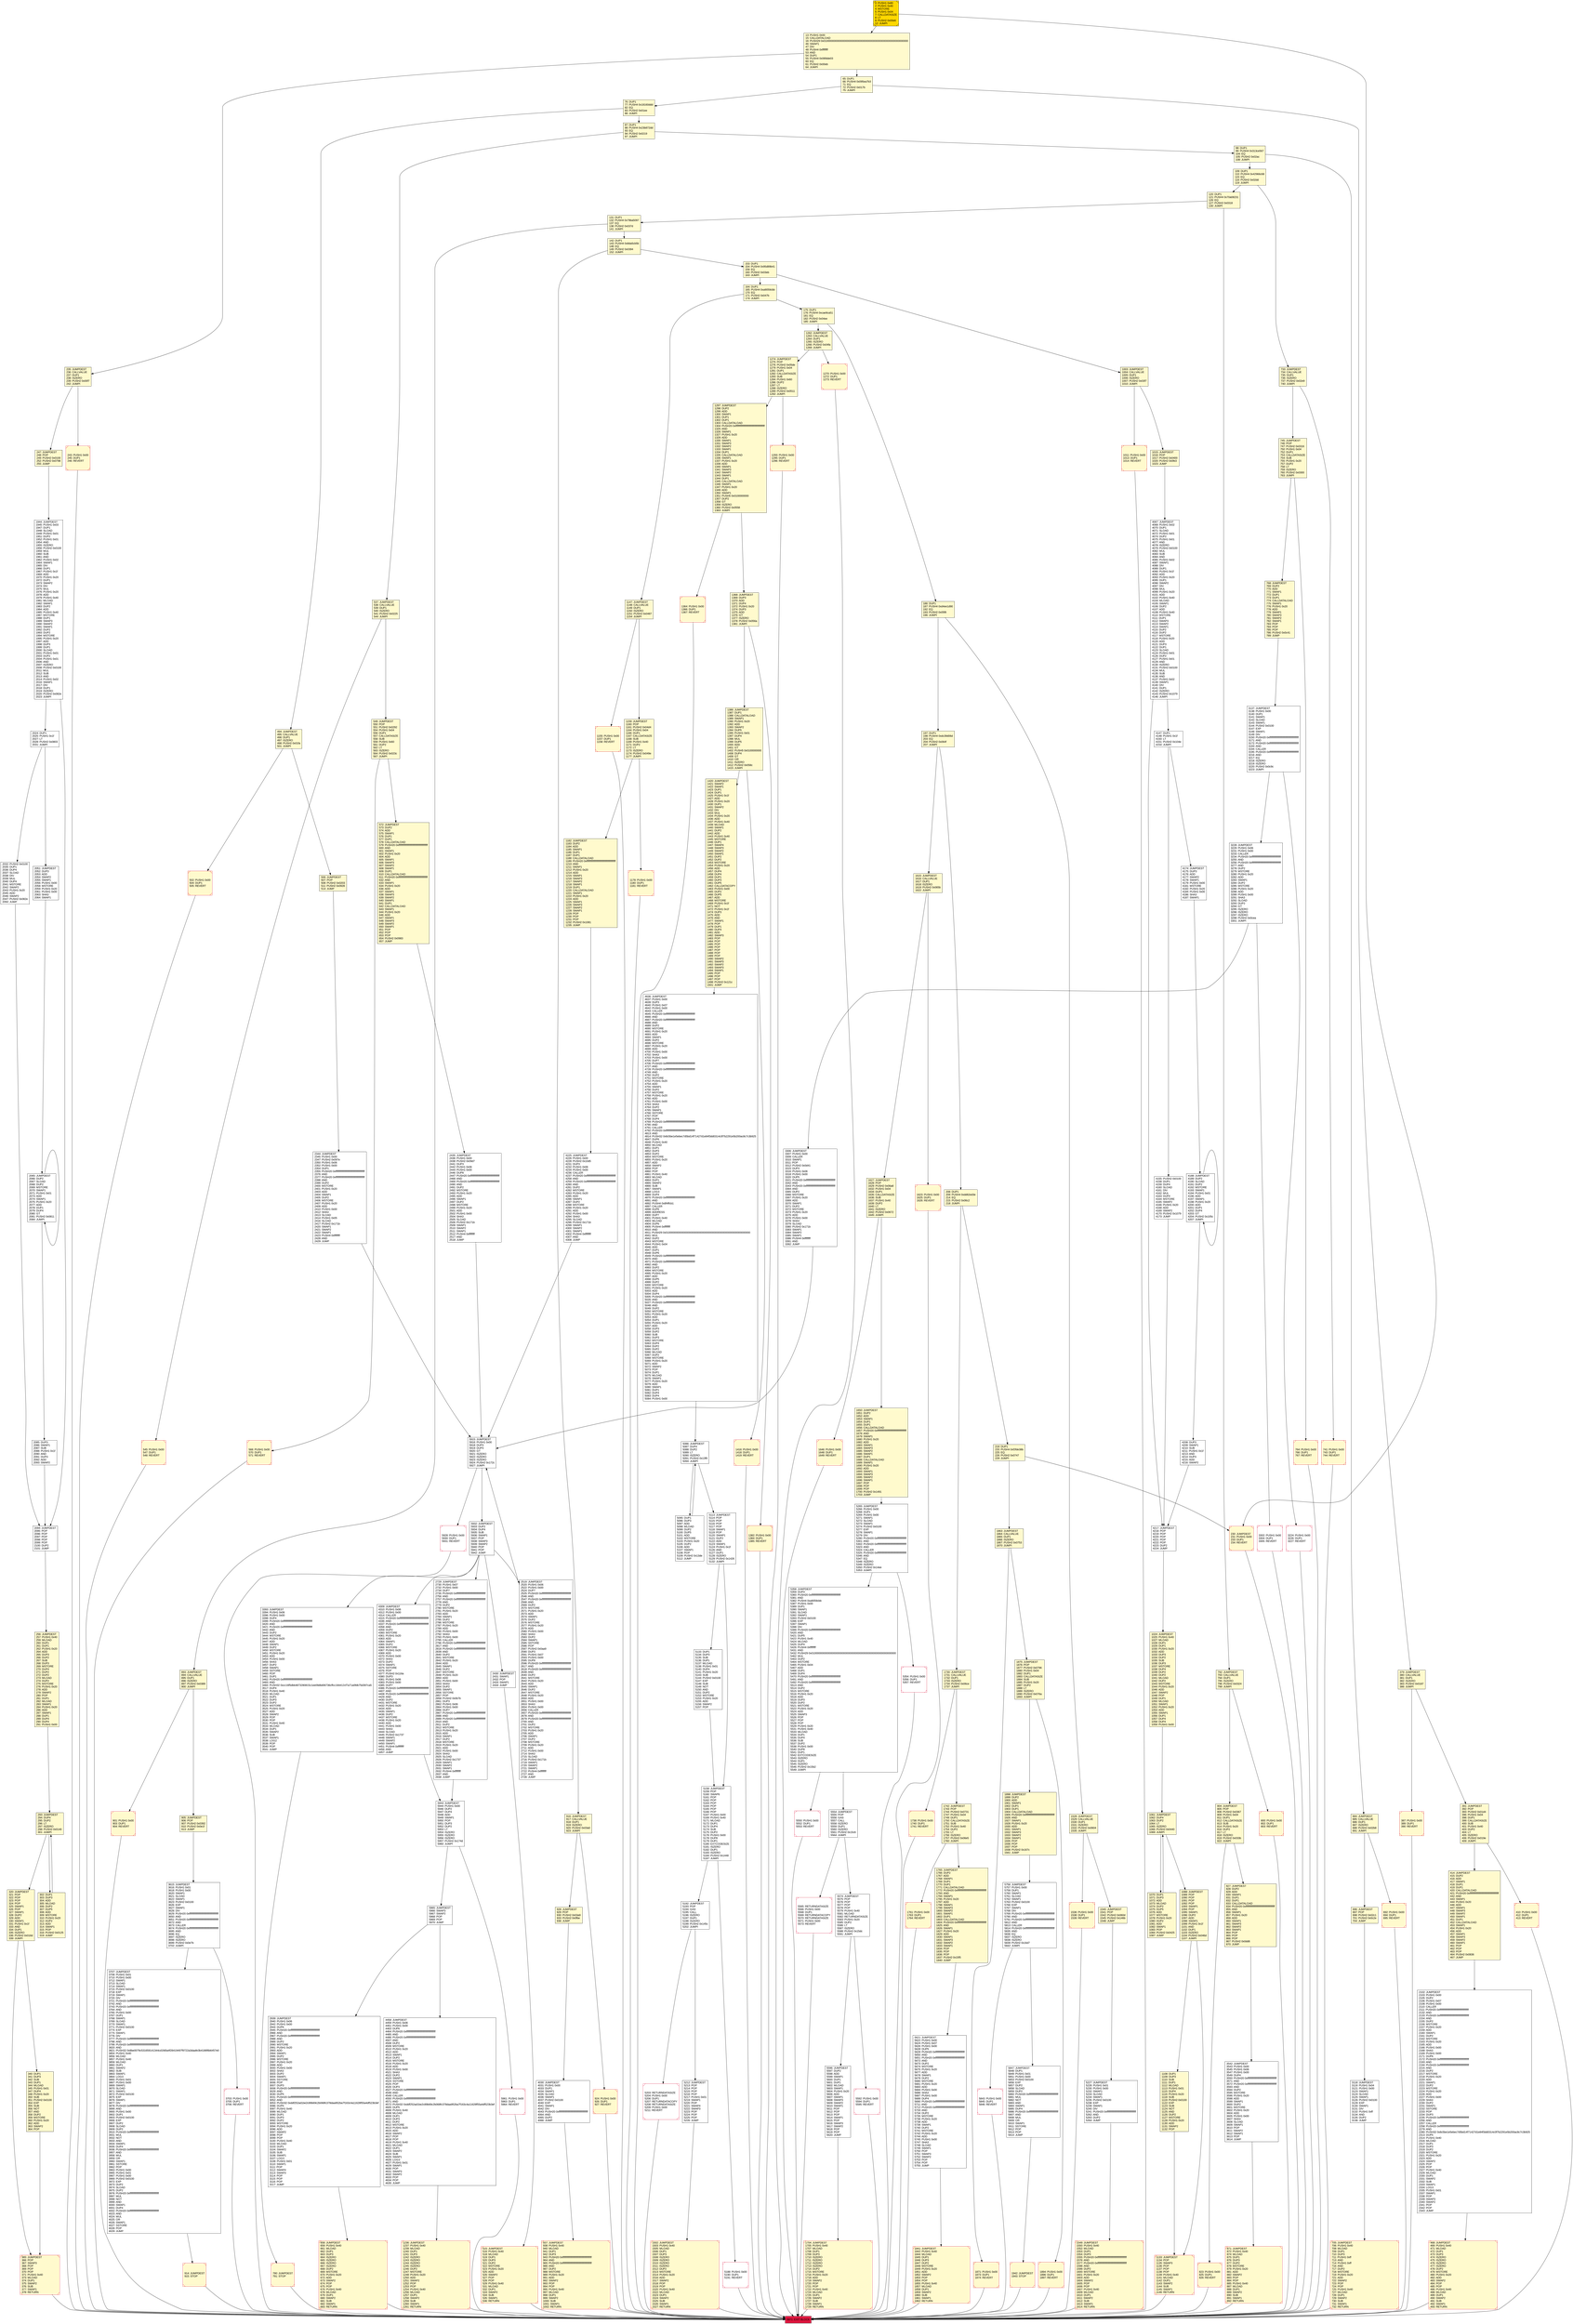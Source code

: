 digraph G {
bgcolor=transparent rankdir=UD;
node [shape=box style=filled color=black fillcolor=white fontname=arial fontcolor=black];
391 [label="391: JUMPDEST\l392: POP\l393: PUSH2 0x01d4\l396: PUSH1 0x04\l398: DUP1\l399: CALLDATASIZE\l400: SUB\l401: PUSH1 0x40\l403: DUP2\l404: LT\l405: ISZERO\l406: PUSH2 0x019e\l409: JUMPI\l" fillcolor=lemonchiffon ];
1942 [label="1942: JUMPDEST\l1943: STOP\l" fillcolor=lemonchiffon shape=Msquare color=crimson ];
142 [label="142: DUP1\l143: PUSH4 0x8da5cb5b\l148: EQ\l149: PUSH2 0x0394\l152: JUMPI\l" fillcolor=lemonchiffon ];
827 [label="827: JUMPDEST\l828: DUP2\l829: ADD\l830: SWAP1\l831: DUP1\l832: DUP1\l833: CALLDATALOAD\l834: PUSH20 0xffffffffffffffffffffffffffffffffffffffff\l855: AND\l856: SWAP1\l857: PUSH1 0x20\l859: ADD\l860: SWAP1\l861: SWAP3\l862: SWAP2\l863: SWAP1\l864: POP\l865: POP\l866: POP\l867: PUSH2 0x0dd6\l870: JUMP\l" fillcolor=lemonchiffon ];
1863 [label="1863: JUMPDEST\l1864: CALLVALUE\l1865: DUP1\l1866: ISZERO\l1867: PUSH2 0x0753\l1870: JUMPI\l" fillcolor=lemonchiffon ];
914 [label="914: JUMPDEST\l915: STOP\l" fillcolor=lemonchiffon shape=Msquare color=crimson ];
5133 [label="5133: DUP1\l5134: DUP3\l5135: SUB\l5136: DUP1\l5137: MLOAD\l5138: PUSH1 0x01\l5140: DUP4\l5141: PUSH1 0x20\l5143: SUB\l5144: PUSH2 0x0100\l5147: EXP\l5148: SUB\l5149: NOT\l5150: AND\l5151: DUP2\l5152: MSTORE\l5153: PUSH1 0x20\l5155: ADD\l5156: SWAP2\l5157: POP\l" ];
2435 [label="2435: JUMPDEST\l2436: PUSH1 0x00\l2438: PUSH2 0x09d7\l2441: DUP3\l2442: PUSH1 0x06\l2444: PUSH1 0x00\l2446: DUP8\l2447: PUSH20 0xffffffffffffffffffffffffffffffffffffffff\l2468: AND\l2469: PUSH20 0xffffffffffffffffffffffffffffffffffffffff\l2490: AND\l2491: DUP2\l2492: MSTORE\l2493: PUSH1 0x20\l2495: ADD\l2496: SWAP1\l2497: DUP2\l2498: MSTORE\l2499: PUSH1 0x20\l2501: ADD\l2502: PUSH1 0x00\l2504: SHA3\l2505: SLOAD\l2506: PUSH2 0x171b\l2509: SWAP1\l2510: SWAP2\l2511: SWAP1\l2512: PUSH4 0xffffffff\l2517: AND\l2518: JUMP\l" ];
905 [label="905: JUMPDEST\l906: POP\l907: PUSH2 0x0392\l910: PUSH2 0x0e1f\l913: JUMP\l" fillcolor=lemonchiffon ];
414 [label="414: JUMPDEST\l415: DUP2\l416: ADD\l417: SWAP1\l418: DUP1\l419: DUP1\l420: CALLDATALOAD\l421: PUSH20 0xffffffffffffffffffffffffffffffffffffffff\l442: AND\l443: SWAP1\l444: PUSH1 0x20\l446: ADD\l447: SWAP1\l448: SWAP3\l449: SWAP2\l450: SWAP1\l451: DUP1\l452: CALLDATALOAD\l453: SWAP1\l454: PUSH1 0x20\l456: ADD\l457: SWAP1\l458: SWAP3\l459: SWAP2\l460: SWAP1\l461: POP\l462: POP\l463: POP\l464: PUSH2 0x0836\l467: JUMP\l" fillcolor=lemonchiffon ];
5550 [label="5550: PUSH1 0x00\l5552: DUP1\l5553: REVERT\l" shape=Msquare color=crimson ];
1898 [label="1898: JUMPDEST\l1899: DUP2\l1900: ADD\l1901: SWAP1\l1902: DUP1\l1903: DUP1\l1904: CALLDATALOAD\l1905: PUSH20 0xffffffffffffffffffffffffffffffffffffffff\l1926: AND\l1927: SWAP1\l1928: PUSH1 0x20\l1930: ADD\l1931: SWAP1\l1932: SWAP3\l1933: SWAP2\l1934: SWAP1\l1935: POP\l1936: POP\l1937: POP\l1938: PUSH2 0x167c\l1941: JUMP\l" fillcolor=lemonchiffon ];
4225 [label="4225: JUMPDEST\l4226: PUSH1 0x00\l4228: PUSH2 0x10d5\l4231: DUP3\l4232: PUSH1 0x06\l4234: PUSH1 0x00\l4236: CALLER\l4237: PUSH20 0xffffffffffffffffffffffffffffffffffffffff\l4258: AND\l4259: PUSH20 0xffffffffffffffffffffffffffffffffffffffff\l4280: AND\l4281: DUP2\l4282: MSTORE\l4283: PUSH1 0x20\l4285: ADD\l4286: SWAP1\l4287: DUP2\l4288: MSTORE\l4289: PUSH1 0x20\l4291: ADD\l4292: PUSH1 0x00\l4294: SHA3\l4295: SLOAD\l4296: PUSH2 0x171b\l4299: SWAP1\l4300: SWAP2\l4301: SWAP1\l4302: PUSH4 0xffffffff\l4307: AND\l4308: JUMP\l" ];
5621 [label="5621: JUMPDEST\l5622: PUSH1 0x00\l5624: PUSH1 0x07\l5626: PUSH1 0x00\l5628: DUP5\l5629: PUSH20 0xffffffffffffffffffffffffffffffffffffffff\l5650: AND\l5651: PUSH20 0xffffffffffffffffffffffffffffffffffffffff\l5672: AND\l5673: DUP2\l5674: MSTORE\l5675: PUSH1 0x20\l5677: ADD\l5678: SWAP1\l5679: DUP2\l5680: MSTORE\l5681: PUSH1 0x20\l5683: ADD\l5684: PUSH1 0x00\l5686: SHA3\l5687: PUSH1 0x00\l5689: DUP4\l5690: PUSH20 0xffffffffffffffffffffffffffffffffffffffff\l5711: AND\l5712: PUSH20 0xffffffffffffffffffffffffffffffffffffffff\l5733: AND\l5734: DUP2\l5735: MSTORE\l5736: PUSH1 0x20\l5738: ADD\l5739: SWAP1\l5740: DUP2\l5741: MSTORE\l5742: PUSH1 0x20\l5744: ADD\l5745: PUSH1 0x00\l5747: SHA3\l5748: SLOAD\l5749: SWAP1\l5750: POP\l5751: SWAP3\l5752: SWAP2\l5753: POP\l5754: POP\l5755: JUMP\l" ];
692 [label="692: PUSH1 0x00\l694: DUP1\l695: REVERT\l" fillcolor=lemonchiffon shape=Msquare color=crimson ];
5932 [label="5932: JUMPDEST\l5933: DUP2\l5934: DUP4\l5935: SUB\l5936: SWAP1\l5937: POP\l5938: SWAP3\l5939: SWAP2\l5940: POP\l5941: POP\l5942: JUMP\l" ];
4067 [label="4067: JUMPDEST\l4068: PUSH1 0x02\l4070: DUP1\l4071: SLOAD\l4072: PUSH1 0x01\l4074: DUP2\l4075: PUSH1 0x01\l4077: AND\l4078: ISZERO\l4079: PUSH2 0x0100\l4082: MUL\l4083: SUB\l4084: AND\l4085: PUSH1 0x02\l4087: SWAP1\l4088: DIV\l4089: DUP1\l4090: PUSH1 0x1f\l4092: ADD\l4093: PUSH1 0x20\l4095: DUP1\l4096: SWAP2\l4097: DIV\l4098: MUL\l4099: PUSH1 0x20\l4101: ADD\l4102: PUSH1 0x40\l4104: MLOAD\l4105: SWAP1\l4106: DUP2\l4107: ADD\l4108: PUSH1 0x40\l4110: MSTORE\l4111: DUP1\l4112: SWAP3\l4113: SWAP2\l4114: SWAP1\l4115: DUP2\l4116: DUP2\l4117: MSTORE\l4118: PUSH1 0x20\l4120: ADD\l4121: DUP3\l4122: DUP1\l4123: SLOAD\l4124: PUSH1 0x01\l4126: DUP2\l4127: PUSH1 0x01\l4129: AND\l4130: ISZERO\l4131: PUSH2 0x0100\l4134: MUL\l4135: SUB\l4136: AND\l4137: PUSH1 0x02\l4139: SWAP1\l4140: DIV\l4141: DUP1\l4142: ISZERO\l4143: PUSH2 0x1079\l4146: JUMPI\l" ];
2094 [label="2094: JUMPDEST\l2095: POP\l2096: POP\l2097: POP\l2098: POP\l2099: POP\l2100: DUP2\l2101: JUMP\l" ];
1875 [label="1875: JUMPDEST\l1876: POP\l1877: PUSH2 0x0796\l1880: PUSH1 0x04\l1882: DUP1\l1883: CALLDATASIZE\l1884: SUB\l1885: PUSH1 0x20\l1887: DUP2\l1888: LT\l1889: ISZERO\l1890: PUSH2 0x076a\l1893: JUMPI\l" fillcolor=lemonchiffon ];
2051 [label="2051: JUMPDEST\l2052: DUP3\l2053: ADD\l2054: SWAP2\l2055: SWAP1\l2056: PUSH1 0x00\l2058: MSTORE\l2059: PUSH1 0x20\l2061: PUSH1 0x00\l2063: SHA3\l2064: SWAP1\l" ];
3393 [label="3393: JUMPDEST\l3394: PUSH1 0x06\l3396: PUSH1 0x00\l3398: DUP4\l3399: PUSH20 0xffffffffffffffffffffffffffffffffffffffff\l3420: AND\l3421: PUSH20 0xffffffffffffffffffffffffffffffffffffffff\l3442: AND\l3443: DUP2\l3444: MSTORE\l3445: PUSH1 0x20\l3447: ADD\l3448: SWAP1\l3449: DUP2\l3450: MSTORE\l3451: PUSH1 0x20\l3453: ADD\l3454: PUSH1 0x00\l3456: SHA3\l3457: DUP2\l3458: SWAP1\l3459: SSTORE\l3460: POP\l3461: DUP1\l3462: PUSH20 0xffffffffffffffffffffffffffffffffffffffff\l3483: AND\l3484: PUSH32 0xcc16f5dbb4873280815c1ee09dbd06736cffcc184412cf7a71a0fdb75d397ca5\l3517: DUP4\l3518: PUSH1 0x40\l3520: MLOAD\l3521: DUP1\l3522: DUP3\l3523: DUP2\l3524: MSTORE\l3525: PUSH1 0x20\l3527: ADD\l3528: SWAP2\l3529: POP\l3530: POP\l3531: PUSH1 0x40\l3533: MLOAD\l3534: DUP1\l3535: SWAP2\l3536: SUB\l3537: SWAP1\l3538: LOG2\l3539: POP\l3540: POP\l3541: JUMP\l" ];
804 [label="804: JUMPDEST\l805: POP\l806: PUSH2 0x0367\l809: PUSH1 0x04\l811: DUP1\l812: CALLDATASIZE\l813: SUB\l814: PUSH1 0x20\l816: DUP2\l817: LT\l818: ISZERO\l819: PUSH2 0x033b\l822: JUMPI\l" fillcolor=lemonchiffon ];
494 [label="494: JUMPDEST\l495: CALLVALUE\l496: DUP1\l497: ISZERO\l498: PUSH2 0x01fa\l501: JUMPI\l" fillcolor=lemonchiffon ];
2085 [label="2085: DUP3\l2086: SWAP1\l2087: SUB\l2088: PUSH1 0x1f\l2090: AND\l2091: DUP3\l2092: ADD\l2093: SWAP2\l" ];
4309 [label="4309: JUMPDEST\l4310: PUSH1 0x06\l4312: PUSH1 0x00\l4314: CALLER\l4315: PUSH20 0xffffffffffffffffffffffffffffffffffffffff\l4336: AND\l4337: PUSH20 0xffffffffffffffffffffffffffffffffffffffff\l4358: AND\l4359: DUP2\l4360: MSTORE\l4361: PUSH1 0x20\l4363: ADD\l4364: SWAP1\l4365: DUP2\l4366: MSTORE\l4367: PUSH1 0x20\l4369: ADD\l4370: PUSH1 0x00\l4372: SHA3\l4373: DUP2\l4374: SWAP1\l4375: SSTORE\l4376: POP\l4377: PUSH2 0x116a\l4380: DUP3\l4381: PUSH1 0x06\l4383: PUSH1 0x00\l4385: DUP7\l4386: PUSH20 0xffffffffffffffffffffffffffffffffffffffff\l4407: AND\l4408: PUSH20 0xffffffffffffffffffffffffffffffffffffffff\l4429: AND\l4430: DUP2\l4431: MSTORE\l4432: PUSH1 0x20\l4434: ADD\l4435: SWAP1\l4436: DUP2\l4437: MSTORE\l4438: PUSH1 0x20\l4440: ADD\l4441: PUSH1 0x00\l4443: SHA3\l4444: SLOAD\l4445: PUSH2 0x1737\l4448: SWAP1\l4449: SWAP2\l4450: SWAP1\l4451: PUSH4 0xffffffff\l4456: AND\l4457: JUMP\l" ];
733 [label="733: JUMPDEST\l734: CALLVALUE\l735: DUP1\l736: ISZERO\l737: PUSH2 0x02e9\l740: JUMPI\l" fillcolor=lemonchiffon ];
5158 [label="5158: JUMPDEST\l5159: POP\l5160: SWAP6\l5161: POP\l5162: POP\l5163: POP\l5164: POP\l5165: POP\l5166: POP\l5167: PUSH1 0x00\l5169: PUSH1 0x40\l5171: MLOAD\l5172: DUP1\l5173: DUP4\l5174: SUB\l5175: DUP2\l5176: PUSH1 0x00\l5178: DUP8\l5179: DUP1\l5180: EXTCODESIZE\l5181: ISZERO\l5182: DUP1\l5183: ISZERO\l5184: PUSH2 0x1448\l5187: JUMPI\l" ];
792 [label="792: JUMPDEST\l793: CALLVALUE\l794: DUP1\l795: ISZERO\l796: PUSH2 0x0324\l799: JUMPI\l" fillcolor=lemonchiffon ];
387 [label="387: PUSH1 0x00\l389: DUP1\l390: REVERT\l" fillcolor=lemonchiffon shape=Msquare color=crimson ];
1155 [label="1155: PUSH1 0x00\l1157: DUP1\l1158: REVERT\l" fillcolor=lemonchiffon shape=Msquare color=crimson ];
901 [label="901: PUSH1 0x00\l903: DUP1\l904: REVERT\l" fillcolor=lemonchiffon shape=Msquare color=crimson ];
916 [label="916: JUMPDEST\l917: CALLVALUE\l918: DUP1\l919: ISZERO\l920: PUSH2 0x03a0\l923: JUMPI\l" fillcolor=lemonchiffon ];
1416 [label="1416: PUSH1 0x00\l1418: DUP1\l1419: REVERT\l" fillcolor=lemonchiffon shape=Msquare color=crimson ];
506 [label="506: JUMPDEST\l507: POP\l508: PUSH2 0x0203\l511: PUSH2 0x0928\l514: JUMP\l" fillcolor=lemonchiffon ];
2430 [label="2430: JUMPDEST\l2431: SWAP1\l2432: POP\l2433: SWAP1\l2434: JUMP\l" ];
175 [label="175: DUP1\l176: PUSH4 0xcae9ca51\l181: EQ\l182: PUSH2 0x04ee\l185: JUMPI\l" fillcolor=lemonchiffon ];
4155 [label="4155: PUSH2 0x0100\l4158: DUP1\l4159: DUP4\l4160: SLOAD\l4161: DIV\l4162: MUL\l4163: DUP4\l4164: MSTORE\l4165: SWAP2\l4166: PUSH1 0x20\l4168: ADD\l4169: SWAP2\l4170: PUSH2 0x1079\l4173: JUMP\l" ];
1765 [label="1765: JUMPDEST\l1766: DUP2\l1767: ADD\l1768: SWAP1\l1769: DUP1\l1770: DUP1\l1771: CALLDATALOAD\l1772: PUSH20 0xffffffffffffffffffffffffffffffffffffffff\l1793: AND\l1794: SWAP1\l1795: PUSH1 0x20\l1797: ADD\l1798: SWAP1\l1799: SWAP3\l1800: SWAP2\l1801: SWAP1\l1802: DUP1\l1803: CALLDATALOAD\l1804: PUSH20 0xffffffffffffffffffffffffffffffffffffffff\l1825: AND\l1826: SWAP1\l1827: PUSH1 0x20\l1829: ADD\l1830: SWAP1\l1831: SWAP3\l1832: SWAP2\l1833: SWAP1\l1834: POP\l1835: POP\l1836: POP\l1837: PUSH2 0x15f5\l1840: JUMP\l" fillcolor=lemonchiffon ];
3224 [label="3224: PUSH1 0x00\l3226: DUP1\l3227: REVERT\l" shape=Msquare color=crimson ];
745 [label="745: JUMPDEST\l746: POP\l747: PUSH2 0x0316\l750: PUSH1 0x04\l752: DUP1\l753: CALLDATASIZE\l754: SUB\l755: PUSH1 0x20\l757: DUP2\l758: LT\l759: ISZERO\l760: PUSH2 0x0300\l763: JUMPI\l" fillcolor=lemonchiffon ];
410 [label="410: PUSH1 0x00\l412: DUP1\l413: REVERT\l" fillcolor=lemonchiffon shape=Msquare color=crimson ];
1178 [label="1178: PUSH1 0x00\l1180: DUP1\l1181: REVERT\l" fillcolor=lemonchiffon shape=Msquare color=crimson ];
549 [label="549: JUMPDEST\l550: POP\l551: PUSH2 0x0292\l554: PUSH1 0x04\l556: DUP1\l557: CALLDATASIZE\l558: SUB\l559: PUSH1 0x60\l561: DUP2\l562: LT\l563: ISZERO\l564: PUSH2 0x023c\l567: JUMPI\l" fillcolor=lemonchiffon ];
2729 [label="2729: JUMPDEST\l2730: PUSH1 0x07\l2732: PUSH1 0x00\l2734: DUP7\l2735: PUSH20 0xffffffffffffffffffffffffffffffffffffffff\l2756: AND\l2757: PUSH20 0xffffffffffffffffffffffffffffffffffffffff\l2778: AND\l2779: DUP2\l2780: MSTORE\l2781: PUSH1 0x20\l2783: ADD\l2784: SWAP1\l2785: DUP2\l2786: MSTORE\l2787: PUSH1 0x20\l2789: ADD\l2790: PUSH1 0x00\l2792: SHA3\l2793: PUSH1 0x00\l2795: CALLER\l2796: PUSH20 0xffffffffffffffffffffffffffffffffffffffff\l2817: AND\l2818: PUSH20 0xffffffffffffffffffffffffffffffffffffffff\l2839: AND\l2840: DUP2\l2841: MSTORE\l2842: PUSH1 0x20\l2844: ADD\l2845: SWAP1\l2846: DUP2\l2847: MSTORE\l2848: PUSH1 0x20\l2850: ADD\l2851: PUSH1 0x00\l2853: SHA3\l2854: DUP2\l2855: SWAP1\l2856: SSTORE\l2857: POP\l2858: PUSH2 0x0b7b\l2861: DUP3\l2862: PUSH1 0x06\l2864: PUSH1 0x00\l2866: DUP7\l2867: PUSH20 0xffffffffffffffffffffffffffffffffffffffff\l2888: AND\l2889: PUSH20 0xffffffffffffffffffffffffffffffffffffffff\l2910: AND\l2911: DUP2\l2912: MSTORE\l2913: PUSH1 0x20\l2915: ADD\l2916: SWAP1\l2917: DUP2\l2918: MSTORE\l2919: PUSH1 0x20\l2921: ADD\l2922: PUSH1 0x00\l2924: SHA3\l2925: SLOAD\l2926: PUSH2 0x1737\l2929: SWAP1\l2930: SWAP2\l2931: SWAP1\l2932: PUSH4 0xffffffff\l2937: AND\l2938: JUMP\l" ];
924 [label="924: PUSH1 0x00\l926: DUP1\l927: REVERT\l" fillcolor=lemonchiffon shape=Msquare color=crimson ];
4636 [label="4636: JUMPDEST\l4637: PUSH1 0x00\l4639: DUP3\l4640: PUSH1 0x07\l4642: PUSH1 0x00\l4644: CALLER\l4645: PUSH20 0xffffffffffffffffffffffffffffffffffffffff\l4666: AND\l4667: PUSH20 0xffffffffffffffffffffffffffffffffffffffff\l4688: AND\l4689: DUP2\l4690: MSTORE\l4691: PUSH1 0x20\l4693: ADD\l4694: SWAP1\l4695: DUP2\l4696: MSTORE\l4697: PUSH1 0x20\l4699: ADD\l4700: PUSH1 0x00\l4702: SHA3\l4703: PUSH1 0x00\l4705: DUP7\l4706: PUSH20 0xffffffffffffffffffffffffffffffffffffffff\l4727: AND\l4728: PUSH20 0xffffffffffffffffffffffffffffffffffffffff\l4749: AND\l4750: DUP2\l4751: MSTORE\l4752: PUSH1 0x20\l4754: ADD\l4755: SWAP1\l4756: DUP2\l4757: MSTORE\l4758: PUSH1 0x20\l4760: ADD\l4761: PUSH1 0x00\l4763: SHA3\l4764: DUP2\l4765: SWAP1\l4766: SSTORE\l4767: POP\l4768: DUP4\l4769: PUSH20 0xffffffffffffffffffffffffffffffffffffffff\l4790: AND\l4791: CALLER\l4792: PUSH20 0xffffffffffffffffffffffffffffffffffffffff\l4813: AND\l4814: PUSH32 0x8c5be1e5ebec7d5bd14f71427d1e84f3dd0314c0f7b2291e5b200ac8c7c3b925\l4847: DUP6\l4848: PUSH1 0x40\l4850: MLOAD\l4851: DUP1\l4852: DUP3\l4853: DUP2\l4854: MSTORE\l4855: PUSH1 0x20\l4857: ADD\l4858: SWAP2\l4859: POP\l4860: POP\l4861: PUSH1 0x40\l4863: MLOAD\l4864: DUP1\l4865: SWAP2\l4866: SUB\l4867: SWAP1\l4868: LOG3\l4869: DUP4\l4870: PUSH20 0xffffffffffffffffffffffffffffffffffffffff\l4891: AND\l4892: PUSH4 0x8f4ffcb1\l4897: CALLER\l4898: DUP6\l4899: ADDRESS\l4900: DUP7\l4901: PUSH1 0x40\l4903: MLOAD\l4904: DUP6\l4905: PUSH4 0xffffffff\l4910: AND\l4911: PUSH29 0x0100000000000000000000000000000000000000000000000000000000\l4941: MUL\l4942: DUP2\l4943: MSTORE\l4944: PUSH1 0x04\l4946: ADD\l4947: DUP1\l4948: DUP6\l4949: PUSH20 0xffffffffffffffffffffffffffffffffffffffff\l4970: AND\l4971: PUSH20 0xffffffffffffffffffffffffffffffffffffffff\l4992: AND\l4993: DUP2\l4994: MSTORE\l4995: PUSH1 0x20\l4997: ADD\l4998: DUP5\l4999: DUP2\l5000: MSTORE\l5001: PUSH1 0x20\l5003: ADD\l5004: DUP4\l5005: PUSH20 0xffffffffffffffffffffffffffffffffffffffff\l5026: AND\l5027: PUSH20 0xffffffffffffffffffffffffffffffffffffffff\l5048: AND\l5049: DUP2\l5050: MSTORE\l5051: PUSH1 0x20\l5053: ADD\l5054: DUP1\l5055: PUSH1 0x20\l5057: ADD\l5058: DUP3\l5059: DUP2\l5060: SUB\l5061: DUP3\l5062: MSTORE\l5063: DUP4\l5064: DUP2\l5065: DUP2\l5066: MLOAD\l5067: DUP2\l5068: MSTORE\l5069: PUSH1 0x20\l5071: ADD\l5072: SWAP2\l5073: POP\l5074: DUP1\l5075: MLOAD\l5076: SWAP1\l5077: PUSH1 0x20\l5079: ADD\l5080: SWAP1\l5081: DUP1\l5082: DUP4\l5083: DUP4\l5084: PUSH1 0x00\l" ];
1761 [label="1761: PUSH1 0x00\l1763: DUP1\l1764: REVERT\l" fillcolor=lemonchiffon shape=Msquare color=crimson ];
76 [label="76: DUP1\l77: PUSH4 0x18160ddd\l82: EQ\l83: PUSH2 0x01ee\l86: JUMPI\l" fillcolor=lemonchiffon ];
893 [label="893: JUMPDEST\l894: CALLVALUE\l895: DUP1\l896: ISZERO\l897: PUSH2 0x0389\l900: JUMPI\l" fillcolor=lemonchiffon ];
1015 [label="1015: JUMPDEST\l1016: POP\l1017: PUSH2 0x0400\l1020: PUSH2 0x0fe3\l1023: JUMP\l" fillcolor=lemonchiffon ];
98 [label="98: DUP1\l99: PUSH4 0x313ce567\l104: EQ\l105: PUSH2 0x02ac\l108: JUMPI\l" fillcolor=lemonchiffon ];
1420 [label="1420: JUMPDEST\l1421: SWAP2\l1422: SWAP1\l1423: DUP1\l1424: DUP1\l1425: PUSH1 0x1f\l1427: ADD\l1428: PUSH1 0x20\l1430: DUP1\l1431: SWAP2\l1432: DIV\l1433: MUL\l1434: PUSH1 0x20\l1436: ADD\l1437: PUSH1 0x40\l1439: MLOAD\l1440: SWAP1\l1441: DUP2\l1442: ADD\l1443: PUSH1 0x40\l1445: MSTORE\l1446: DUP1\l1447: SWAP4\l1448: SWAP3\l1449: SWAP2\l1450: SWAP1\l1451: DUP2\l1452: DUP2\l1453: MSTORE\l1454: PUSH1 0x20\l1456: ADD\l1457: DUP4\l1458: DUP4\l1459: DUP1\l1460: DUP3\l1461: DUP5\l1462: CALLDATACOPY\l1463: PUSH1 0x00\l1465: DUP2\l1466: DUP5\l1467: ADD\l1468: MSTORE\l1469: PUSH1 0x1f\l1471: NOT\l1472: PUSH1 0x1f\l1474: DUP3\l1475: ADD\l1476: AND\l1477: SWAP1\l1478: POP\l1479: DUP1\l1480: DUP4\l1481: ADD\l1482: SWAP3\l1483: POP\l1484: POP\l1485: POP\l1486: POP\l1487: POP\l1488: POP\l1489: POP\l1490: SWAP2\l1491: SWAP3\l1492: SWAP2\l1493: SWAP3\l1494: SWAP1\l1495: POP\l1496: POP\l1497: POP\l1498: PUSH2 0x121c\l1501: JUMP\l" fillcolor=lemonchiffon ];
741 [label="741: PUSH1 0x00\l743: DUP1\l744: REVERT\l" fillcolor=lemonchiffon shape=Msquare color=crimson ];
4188 [label="4188: JUMPDEST\l4189: DUP2\l4190: SLOAD\l4191: DUP2\l4192: MSTORE\l4193: SWAP1\l4194: PUSH1 0x01\l4196: ADD\l4197: SWAP1\l4198: PUSH1 0x20\l4200: ADD\l4201: DUP1\l4202: DUP4\l4203: GT\l4204: PUSH2 0x105c\l4207: JUMPI\l" ];
3302 [label="3302: PUSH1 0x00\l3304: DUP1\l3305: REVERT\l" shape=Msquare color=crimson ];
4208 [label="4208: DUP3\l4209: SWAP1\l4210: SUB\l4211: PUSH1 0x1f\l4213: AND\l4214: DUP3\l4215: ADD\l4216: SWAP2\l" ];
5203 [label="5203: RETURNDATASIZE\l5204: PUSH1 0x00\l5206: DUP1\l5207: RETURNDATACOPY\l5208: RETURNDATASIZE\l5209: PUSH1 0x00\l5211: REVERT\l" shape=Msquare color=crimson ];
109 [label="109: DUP1\l110: PUSH4 0x42966c68\l115: EQ\l116: PUSH2 0x02dd\l119: JUMPI\l" fillcolor=lemonchiffon ];
5354 [label="5354: PUSH1 0x00\l5356: DUP1\l5357: REVERT\l" shape=Msquare color=crimson ];
684 [label="684: JUMPDEST\l685: CALLVALUE\l686: DUP1\l687: ISZERO\l688: PUSH2 0x02b8\l691: JUMPI\l" fillcolor=lemonchiffon ];
4217 [label="4217: JUMPDEST\l4218: POP\l4219: POP\l4220: POP\l4221: POP\l4222: POP\l4223: DUP2\l4224: JUMP\l" ];
243 [label="243: PUSH1 0x00\l245: DUP1\l246: REVERT\l" fillcolor=lemonchiffon shape=Msquare color=crimson ];
572 [label="572: JUMPDEST\l573: DUP2\l574: ADD\l575: SWAP1\l576: DUP1\l577: DUP1\l578: CALLDATALOAD\l579: PUSH20 0xffffffffffffffffffffffffffffffffffffffff\l600: AND\l601: SWAP1\l602: PUSH1 0x20\l604: ADD\l605: SWAP1\l606: SWAP3\l607: SWAP2\l608: SWAP1\l609: DUP1\l610: CALLDATALOAD\l611: PUSH20 0xffffffffffffffffffffffffffffffffffffffff\l632: AND\l633: SWAP1\l634: PUSH1 0x20\l636: ADD\l637: SWAP1\l638: SWAP3\l639: SWAP2\l640: SWAP1\l641: DUP1\l642: CALLDATALOAD\l643: SWAP1\l644: PUSH1 0x20\l646: ADD\l647: SWAP1\l648: SWAP3\l649: SWAP2\l650: SWAP1\l651: POP\l652: POP\l653: POP\l654: PUSH2 0x0983\l657: JUMP\l" fillcolor=lemonchiffon ];
1011 [label="1011: PUSH1 0x00\l1013: DUP1\l1014: REVERT\l" fillcolor=lemonchiffon shape=Msquare color=crimson ];
5847 [label="5847: JUMPDEST\l5848: DUP1\l5849: PUSH1 0x01\l5851: PUSH1 0x00\l5853: PUSH2 0x0100\l5856: EXP\l5857: DUP2\l5858: SLOAD\l5859: DUP2\l5860: PUSH20 0xffffffffffffffffffffffffffffffffffffffff\l5881: MUL\l5882: NOT\l5883: AND\l5884: SWAP1\l5885: DUP4\l5886: PUSH20 0xffffffffffffffffffffffffffffffffffffffff\l5907: AND\l5908: MUL\l5909: OR\l5910: SWAP1\l5911: SSTORE\l5912: POP\l5913: POP\l5914: JUMP\l" ];
5971 [label="5971: EXIT BLOCK\l" fillcolor=crimson ];
3542 [label="3542: JUMPDEST\l3543: PUSH1 0x00\l3545: PUSH1 0x06\l3547: PUSH1 0x00\l3549: DUP4\l3550: PUSH20 0xffffffffffffffffffffffffffffffffffffffff\l3571: AND\l3572: PUSH20 0xffffffffffffffffffffffffffffffffffffffff\l3593: AND\l3594: DUP2\l3595: MSTORE\l3596: PUSH1 0x20\l3598: ADD\l3599: SWAP1\l3600: DUP2\l3601: MSTORE\l3602: PUSH1 0x20\l3604: ADD\l3605: PUSH1 0x00\l3607: SHA3\l3608: SLOAD\l3609: SWAP1\l3610: POP\l3611: SWAP2\l3612: SWAP1\l3613: POP\l3614: JUMP\l" ];
4174 [label="4174: JUMPDEST\l4175: DUP3\l4176: ADD\l4177: SWAP2\l4178: SWAP1\l4179: PUSH1 0x00\l4181: MSTORE\l4182: PUSH1 0x20\l4184: PUSH1 0x00\l4186: SHA3\l4187: SWAP1\l" ];
2102 [label="2102: JUMPDEST\l2103: PUSH1 0x00\l2105: DUP2\l2106: PUSH1 0x07\l2108: PUSH1 0x00\l2110: CALLER\l2111: PUSH20 0xffffffffffffffffffffffffffffffffffffffff\l2132: AND\l2133: PUSH20 0xffffffffffffffffffffffffffffffffffffffff\l2154: AND\l2155: DUP2\l2156: MSTORE\l2157: PUSH1 0x20\l2159: ADD\l2160: SWAP1\l2161: DUP2\l2162: MSTORE\l2163: PUSH1 0x20\l2165: ADD\l2166: PUSH1 0x00\l2168: SHA3\l2169: PUSH1 0x00\l2171: DUP6\l2172: PUSH20 0xffffffffffffffffffffffffffffffffffffffff\l2193: AND\l2194: PUSH20 0xffffffffffffffffffffffffffffffffffffffff\l2215: AND\l2216: DUP2\l2217: MSTORE\l2218: PUSH1 0x20\l2220: ADD\l2221: SWAP1\l2222: DUP2\l2223: MSTORE\l2224: PUSH1 0x20\l2226: ADD\l2227: PUSH1 0x00\l2229: SHA3\l2230: DUP2\l2231: SWAP1\l2232: SSTORE\l2233: POP\l2234: DUP3\l2235: PUSH20 0xffffffffffffffffffffffffffffffffffffffff\l2256: AND\l2257: CALLER\l2258: PUSH20 0xffffffffffffffffffffffffffffffffffffffff\l2279: AND\l2280: PUSH32 0x8c5be1e5ebec7d5bd14f71427d1e84f3dd0314c0f7b2291e5b200ac8c7c3b925\l2313: DUP5\l2314: PUSH1 0x40\l2316: MLOAD\l2317: DUP1\l2318: DUP3\l2319: DUP2\l2320: MSTORE\l2321: PUSH1 0x20\l2323: ADD\l2324: SWAP2\l2325: POP\l2326: POP\l2327: PUSH1 0x40\l2329: MLOAD\l2330: DUP1\l2331: SWAP2\l2332: SUB\l2333: SWAP1\l2334: LOG3\l2335: PUSH1 0x01\l2337: SWAP1\l2338: POP\l2339: SWAP3\l2340: SWAP2\l2341: POP\l2342: POP\l2343: JUMP\l" ];
502 [label="502: PUSH1 0x00\l504: DUP1\l505: REVERT\l" fillcolor=lemonchiffon shape=Msquare color=crimson ];
1270 [label="1270: PUSH1 0x00\l1272: DUP1\l1273: REVERT\l" fillcolor=lemonchiffon shape=Msquare color=crimson ];
1730 [label="1730: JUMPDEST\l1731: CALLVALUE\l1732: DUP1\l1733: ISZERO\l1734: PUSH2 0x06ce\l1737: JUMPI\l" fillcolor=lemonchiffon ];
764 [label="764: PUSH1 0x00\l766: DUP1\l767: REVERT\l" fillcolor=lemonchiffon shape=Msquare color=crimson ];
0 [label="0: PUSH1 0x80\l2: PUSH1 0x40\l4: MSTORE\l5: PUSH1 0x04\l7: CALLDATASIZE\l8: LT\l9: PUSH2 0x00e6\l12: JUMPI\l" fillcolor=lemonchiffon shape=Msquare fillcolor=gold ];
1549 [label="1549: JUMPDEST\l1550: PUSH1 0x40\l1552: MLOAD\l1553: DUP1\l1554: DUP3\l1555: PUSH20 0xffffffffffffffffffffffffffffffffffffffff\l1576: AND\l1577: PUSH20 0xffffffffffffffffffffffffffffffffffffffff\l1598: AND\l1599: DUP2\l1600: MSTORE\l1601: PUSH1 0x20\l1603: ADD\l1604: SWAP2\l1605: POP\l1606: POP\l1607: PUSH1 0x40\l1609: MLOAD\l1610: DUP1\l1611: SWAP2\l1612: SUB\l1613: SWAP1\l1614: RETURN\l" fillcolor=lemonchiffon shape=Msquare color=crimson ];
340 [label="340: DUP1\l341: DUP3\l342: SUB\l343: DUP1\l344: MLOAD\l345: PUSH1 0x01\l347: DUP4\l348: PUSH1 0x20\l350: SUB\l351: PUSH2 0x0100\l354: EXP\l355: SUB\l356: NOT\l357: AND\l358: DUP2\l359: MSTORE\l360: PUSH1 0x20\l362: ADD\l363: SWAP2\l364: POP\l" fillcolor=lemonchiffon ];
1108 [label="1108: DUP1\l1109: DUP3\l1110: SUB\l1111: DUP1\l1112: MLOAD\l1113: PUSH1 0x01\l1115: DUP4\l1116: PUSH1 0x20\l1118: SUB\l1119: PUSH2 0x0100\l1122: EXP\l1123: SUB\l1124: NOT\l1125: AND\l1126: DUP2\l1127: MSTORE\l1128: PUSH1 0x20\l1130: ADD\l1131: SWAP2\l1132: POP\l" fillcolor=lemonchiffon ];
5915 [label="5915: JUMPDEST\l5916: PUSH1 0x00\l5918: DUP3\l5919: DUP3\l5920: GT\l5921: ISZERO\l5922: ISZERO\l5923: ISZERO\l5924: PUSH2 0x172c\l5927: JUMPI\l" ];
1274 [label="1274: JUMPDEST\l1275: POP\l1276: PUSH2 0x05de\l1279: PUSH1 0x04\l1281: DUP1\l1282: CALLDATASIZE\l1283: SUB\l1284: PUSH1 0x60\l1286: DUP2\l1287: LT\l1288: ISZERO\l1289: PUSH2 0x0511\l1292: JUMPI\l" fillcolor=lemonchiffon ];
3615 [label="3615: JUMPDEST\l3616: PUSH1 0x01\l3618: PUSH1 0x00\l3620: SWAP1\l3621: SLOAD\l3622: SWAP1\l3623: PUSH2 0x0100\l3626: EXP\l3627: SWAP1\l3628: DIV\l3629: PUSH20 0xffffffffffffffffffffffffffffffffffffffff\l3650: AND\l3651: PUSH20 0xffffffffffffffffffffffffffffffffffffffff\l3672: AND\l3673: CALLER\l3674: PUSH20 0xffffffffffffffffffffffffffffffffffffffff\l3695: AND\l3696: EQ\l3697: ISZERO\l3698: ISZERO\l3699: PUSH2 0x0e7b\l3702: JUMPI\l" ];
247 [label="247: JUMPDEST\l248: POP\l249: PUSH2 0x0100\l252: PUSH2 0x0798\l255: JUMP\l" fillcolor=lemonchiffon ];
293 [label="293: JUMPDEST\l294: DUP4\l295: DUP2\l296: LT\l297: ISZERO\l298: PUSH2 0x0140\l301: JUMPI\l" fillcolor=lemonchiffon ];
1738 [label="1738: PUSH1 0x00\l1740: DUP1\l1741: REVERT\l" fillcolor=lemonchiffon shape=Msquare color=crimson ];
1540 [label="1540: JUMPDEST\l1541: POP\l1542: PUSH2 0x060d\l1545: PUSH2 0x146b\l1548: JUMP\l" fillcolor=lemonchiffon ];
5113 [label="5113: JUMPDEST\l5114: POP\l5115: POP\l5116: POP\l5117: POP\l5118: SWAP1\l5119: POP\l5120: SWAP1\l5121: DUP2\l5122: ADD\l5123: SWAP1\l5124: PUSH1 0x1f\l5126: AND\l5127: DUP1\l5128: ISZERO\l5129: PUSH2 0x1426\l5132: JUMPI\l" ];
928 [label="928: JUMPDEST\l929: POP\l930: PUSH2 0x03a9\l933: PUSH2 0x0fbe\l936: JUMP\l" fillcolor=lemonchiffon ];
1650 [label="1650: JUMPDEST\l1651: DUP2\l1652: ADD\l1653: SWAP1\l1654: DUP1\l1655: DUP1\l1656: CALLDATALOAD\l1657: PUSH20 0xffffffffffffffffffffffffffffffffffffffff\l1678: AND\l1679: SWAP1\l1680: PUSH1 0x20\l1682: ADD\l1683: SWAP1\l1684: SWAP3\l1685: SWAP2\l1686: SWAP1\l1687: DUP1\l1688: CALLDATALOAD\l1689: SWAP1\l1690: PUSH1 0x20\l1692: ADD\l1693: SWAP1\l1694: SWAP3\l1695: SWAP2\l1696: SWAP1\l1697: POP\l1698: POP\l1699: POP\l1700: PUSH2 0x1491\l1703: JUMP\l" fillcolor=lemonchiffon ];
5843 [label="5843: PUSH1 0x00\l5845: DUP1\l5846: REVERT\l" shape=Msquare color=crimson ];
1147 [label="1147: JUMPDEST\l1148: CALLVALUE\l1149: DUP1\l1150: ISZERO\l1151: PUSH2 0x0487\l1154: JUMPI\l" fillcolor=lemonchiffon ];
1615 [label="1615: JUMPDEST\l1616: CALLVALUE\l1617: DUP1\l1618: ISZERO\l1619: PUSH2 0x065b\l1622: JUMPI\l" fillcolor=lemonchiffon ];
705 [label="705: JUMPDEST\l706: PUSH1 0x40\l708: MLOAD\l709: DUP1\l710: DUP3\l711: PUSH1 0xff\l713: AND\l714: PUSH1 0xff\l716: AND\l717: DUP2\l718: MSTORE\l719: PUSH1 0x20\l721: ADD\l722: SWAP2\l723: POP\l724: POP\l725: PUSH1 0x40\l727: MLOAD\l728: DUP1\l729: SWAP2\l730: SUB\l731: SWAP1\l732: RETURN\l" fillcolor=lemonchiffon shape=Msquare color=crimson ];
4147 [label="4147: DUP1\l4148: PUSH1 0x1f\l4150: LT\l4151: PUSH2 0x104e\l4154: JUMPI\l" ];
5965 [label="5965: JUMPDEST\l5966: SWAP3\l5967: SWAP2\l5968: POP\l5969: POP\l5970: JUMP\l" ];
5592 [label="5592: PUSH1 0x00\l5594: DUP1\l5595: REVERT\l" shape=Msquare color=crimson ];
1003 [label="1003: JUMPDEST\l1004: CALLVALUE\l1005: DUP1\l1006: ISZERO\l1007: PUSH2 0x03f7\l1010: JUMPI\l" fillcolor=lemonchiffon ];
545 [label="545: PUSH1 0x00\l547: DUP1\l548: REVERT\l" fillcolor=lemonchiffon shape=Msquare color=crimson ];
800 [label="800: PUSH1 0x00\l802: DUP1\l803: REVERT\l" fillcolor=lemonchiffon shape=Msquare color=crimson ];
790 [label="790: JUMPDEST\l791: STOP\l" fillcolor=lemonchiffon shape=Msquare color=crimson ];
1841 [label="1841: JUMPDEST\l1842: PUSH1 0x40\l1844: MLOAD\l1845: DUP1\l1846: DUP3\l1847: DUP2\l1848: MSTORE\l1849: PUSH1 0x20\l1851: ADD\l1852: SWAP2\l1853: POP\l1854: POP\l1855: PUSH1 0x40\l1857: MLOAD\l1858: DUP1\l1859: SWAP2\l1860: SUB\l1861: SWAP1\l1862: RETURN\l" fillcolor=lemonchiffon shape=Msquare color=crimson ];
1627 [label="1627: JUMPDEST\l1628: POP\l1629: PUSH2 0x06a8\l1632: PUSH1 0x04\l1634: DUP1\l1635: CALLDATASIZE\l1636: SUB\l1637: PUSH1 0x40\l1639: DUP2\l1640: LT\l1641: ISZERO\l1642: PUSH2 0x0672\l1645: JUMPI\l" fillcolor=lemonchiffon ];
5596 [label="5596: JUMPDEST\l5597: DUP2\l5598: ADD\l5599: SWAP1\l5600: DUP1\l5601: DUP1\l5602: MLOAD\l5603: SWAP1\l5604: PUSH1 0x20\l5606: ADD\l5607: SWAP1\l5608: SWAP3\l5609: SWAP2\l5610: SWAP1\l5611: POP\l5612: POP\l5613: POP\l5614: SWAP1\l5615: POP\l5616: SWAP3\l5617: SWAP2\l5618: POP\l5619: POP\l5620: JUMP\l" ];
4030 [label="4030: JUMPDEST\l4031: PUSH1 0x00\l4033: DUP1\l4034: SWAP1\l4035: SLOAD\l4036: SWAP1\l4037: PUSH2 0x0100\l4040: EXP\l4041: SWAP1\l4042: DIV\l4043: PUSH20 0xffffffffffffffffffffffffffffffffffffffff\l4064: AND\l4065: DUP2\l4066: JUMP\l" ];
5928 [label="5928: PUSH1 0x00\l5930: DUP1\l5931: REVERT\l" shape=Msquare color=crimson ];
164 [label="164: DUP1\l165: PUSH4 0xa9059cbb\l170: EQ\l171: PUSH2 0x047b\l174: JUMPI\l" fillcolor=lemonchiffon ];
219 [label="219: DUP1\l220: PUSH4 0xf2fde38b\l225: EQ\l226: PUSH2 0x0747\l229: JUMPI\l" fillcolor=lemonchiffon ];
5265 [label="5265: JUMPDEST\l5266: PUSH1 0x00\l5268: DUP1\l5269: PUSH1 0x00\l5271: SWAP1\l5272: SLOAD\l5273: SWAP1\l5274: PUSH2 0x0100\l5277: EXP\l5278: SWAP1\l5279: DIV\l5280: PUSH20 0xffffffffffffffffffffffffffffffffffffffff\l5301: AND\l5302: PUSH20 0xffffffffffffffffffffffffffffffffffffffff\l5323: AND\l5324: CALLER\l5325: PUSH20 0xffffffffffffffffffffffffffffffffffffffff\l5346: AND\l5347: EQ\l5348: ISZERO\l5349: ISZERO\l5350: PUSH2 0x14ee\l5353: JUMPI\l" ];
1070 [label="1070: DUP1\l1071: DUP3\l1072: ADD\l1073: MLOAD\l1074: DUP2\l1075: DUP5\l1076: ADD\l1077: MSTORE\l1078: PUSH1 0x20\l1080: DUP2\l1081: ADD\l1082: SWAP1\l1083: POP\l1084: PUSH2 0x0425\l1087: JUMP\l" fillcolor=lemonchiffon ];
65 [label="65: DUP1\l66: PUSH4 0x095ea7b3\l71: EQ\l72: PUSH2 0x017b\l75: JUMPI\l" fillcolor=lemonchiffon ];
1297 [label="1297: JUMPDEST\l1298: DUP2\l1299: ADD\l1300: SWAP1\l1301: DUP1\l1302: DUP1\l1303: CALLDATALOAD\l1304: PUSH20 0xffffffffffffffffffffffffffffffffffffffff\l1325: AND\l1326: SWAP1\l1327: PUSH1 0x20\l1329: ADD\l1330: SWAP1\l1331: SWAP3\l1332: SWAP2\l1333: SWAP1\l1334: DUP1\l1335: CALLDATALOAD\l1336: SWAP1\l1337: PUSH1 0x20\l1339: ADD\l1340: SWAP1\l1341: SWAP3\l1342: SWAP2\l1343: SWAP1\l1344: DUP1\l1345: CALLDATALOAD\l1346: SWAP1\l1347: PUSH1 0x20\l1349: ADD\l1350: SWAP1\l1351: PUSH5 0x0100000000\l1357: DUP2\l1358: GT\l1359: ISZERO\l1360: PUSH2 0x0558\l1363: JUMPI\l" fillcolor=lemonchiffon ];
1704 [label="1704: JUMPDEST\l1705: PUSH1 0x40\l1707: MLOAD\l1708: DUP1\l1709: DUP3\l1710: ISZERO\l1711: ISZERO\l1712: ISZERO\l1713: ISZERO\l1714: DUP2\l1715: MSTORE\l1716: PUSH1 0x20\l1718: ADD\l1719: SWAP2\l1720: POP\l1721: POP\l1722: PUSH1 0x40\l1724: MLOAD\l1725: DUP1\l1726: SWAP2\l1727: SUB\l1728: SWAP1\l1729: RETURN\l" fillcolor=lemonchiffon shape=Msquare color=crimson ];
823 [label="823: PUSH1 0x00\l825: DUP1\l826: REVERT\l" fillcolor=lemonchiffon shape=Msquare color=crimson ];
568 [label="568: PUSH1 0x00\l570: DUP1\l571: REVERT\l" fillcolor=lemonchiffon shape=Msquare color=crimson ];
208 [label="208: DUP1\l209: PUSH4 0xdd62ed3e\l214: EQ\l215: PUSH2 0x06c2\l218: JUMPI\l" fillcolor=lemonchiffon ];
1386 [label="1386: JUMPDEST\l1387: DUP1\l1388: CALLDATALOAD\l1389: SWAP1\l1390: PUSH1 0x20\l1392: ADD\l1393: SWAP2\l1394: DUP5\l1395: PUSH1 0x01\l1397: DUP4\l1398: MUL\l1399: DUP5\l1400: ADD\l1401: GT\l1402: PUSH5 0x0100000000\l1408: DUP4\l1409: GT\l1410: OR\l1411: ISZERO\l1412: PUSH2 0x058c\l1415: JUMPI\l" fillcolor=lemonchiffon ];
3137 [label="3137: JUMPDEST\l3138: PUSH1 0x00\l3140: DUP1\l3141: SWAP1\l3142: SLOAD\l3143: SWAP1\l3144: PUSH2 0x0100\l3147: EXP\l3148: SWAP1\l3149: DIV\l3150: PUSH20 0xffffffffffffffffffffffffffffffffffffffff\l3171: AND\l3172: PUSH20 0xffffffffffffffffffffffffffffffffffffffff\l3193: AND\l3194: CALLER\l3195: PUSH20 0xffffffffffffffffffffffffffffffffffffffff\l3216: AND\l3217: EQ\l3218: ISZERO\l3219: ISZERO\l3220: PUSH2 0x0c9c\l3223: JUMPI\l" ];
5756 [label="5756: JUMPDEST\l5757: PUSH1 0x00\l5759: DUP1\l5760: SWAP1\l5761: SLOAD\l5762: SWAP1\l5763: PUSH2 0x0100\l5766: EXP\l5767: SWAP1\l5768: DIV\l5769: PUSH20 0xffffffffffffffffffffffffffffffffffffffff\l5790: AND\l5791: PUSH20 0xffffffffffffffffffffffffffffffffffffffff\l5812: AND\l5813: CALLER\l5814: PUSH20 0xffffffffffffffffffffffffffffffffffffffff\l5835: AND\l5836: EQ\l5837: ISZERO\l5838: ISZERO\l5839: PUSH2 0x16d7\l5842: JUMPI\l" ];
1536 [label="1536: PUSH1 0x00\l1538: DUP1\l1539: REVERT\l" fillcolor=lemonchiffon shape=Msquare color=crimson ];
5095 [label="5095: DUP1\l5096: DUP3\l5097: ADD\l5098: MLOAD\l5099: DUP2\l5100: DUP5\l5101: ADD\l5102: MSTORE\l5103: PUSH1 0x20\l5105: DUP2\l5106: ADD\l5107: SWAP1\l5108: POP\l5109: PUSH2 0x13de\l5112: JUMP\l" ];
5565 [label="5565: RETURNDATASIZE\l5566: PUSH1 0x00\l5568: DUP1\l5569: RETURNDATACOPY\l5570: RETURNDATASIZE\l5571: PUSH1 0x00\l5573: REVERT\l" shape=Msquare color=crimson ];
5574 [label="5574: JUMPDEST\l5575: POP\l5576: POP\l5577: POP\l5578: POP\l5579: PUSH1 0x40\l5581: MLOAD\l5582: RETURNDATASIZE\l5583: PUSH1 0x20\l5585: DUP2\l5586: LT\l5587: ISZERO\l5588: PUSH2 0x15dc\l5591: JUMPI\l" ];
379 [label="379: JUMPDEST\l380: CALLVALUE\l381: DUP1\l382: ISZERO\l383: PUSH2 0x0187\l386: JUMPI\l" fillcolor=lemonchiffon ];
2024 [label="2024: DUP1\l2025: PUSH1 0x1f\l2027: LT\l2028: PUSH2 0x0803\l2031: JUMPI\l" ];
4458 [label="4458: JUMPDEST\l4459: PUSH1 0x06\l4461: PUSH1 0x00\l4463: DUP6\l4464: PUSH20 0xffffffffffffffffffffffffffffffffffffffff\l4485: AND\l4486: PUSH20 0xffffffffffffffffffffffffffffffffffffffff\l4507: AND\l4508: DUP2\l4509: MSTORE\l4510: PUSH1 0x20\l4512: ADD\l4513: SWAP1\l4514: DUP2\l4515: MSTORE\l4516: PUSH1 0x20\l4518: ADD\l4519: PUSH1 0x00\l4521: SHA3\l4522: DUP2\l4523: SWAP1\l4524: SSTORE\l4525: POP\l4526: DUP3\l4527: PUSH20 0xffffffffffffffffffffffffffffffffffffffff\l4548: AND\l4549: CALLER\l4550: PUSH20 0xffffffffffffffffffffffffffffffffffffffff\l4571: AND\l4572: PUSH32 0xddf252ad1be2c89b69c2b068fc378daa952ba7f163c4a11628f55a4df523b3ef\l4605: DUP5\l4606: PUSH1 0x40\l4608: MLOAD\l4609: DUP1\l4610: DUP3\l4611: DUP2\l4612: MSTORE\l4613: PUSH1 0x20\l4615: ADD\l4616: SWAP2\l4617: POP\l4618: POP\l4619: PUSH1 0x40\l4621: MLOAD\l4622: DUP1\l4623: SWAP2\l4624: SUB\l4625: SWAP1\l4626: LOG3\l4627: PUSH1 0x01\l4629: SWAP1\l4630: POP\l4631: SWAP3\l4632: SWAP2\l4633: POP\l4634: POP\l4635: JUMP\l" ];
87 [label="87: DUP1\l88: PUSH4 0x23b872dd\l93: EQ\l94: PUSH2 0x0219\l97: JUMPI\l" fillcolor=lemonchiffon ];
1293 [label="1293: PUSH1 0x00\l1295: DUP1\l1296: REVERT\l" fillcolor=lemonchiffon shape=Msquare color=crimson ];
658 [label="658: JUMPDEST\l659: PUSH1 0x40\l661: MLOAD\l662: DUP1\l663: DUP3\l664: ISZERO\l665: ISZERO\l666: ISZERO\l667: ISZERO\l668: DUP2\l669: MSTORE\l670: PUSH1 0x20\l672: ADD\l673: SWAP2\l674: POP\l675: POP\l676: PUSH1 0x40\l678: MLOAD\l679: DUP1\l680: SWAP2\l681: SUB\l682: SWAP1\l683: RETURN\l" fillcolor=lemonchiffon shape=Msquare color=crimson ];
120 [label="120: DUP1\l121: PUSH4 0x70a08231\l126: EQ\l127: PUSH2 0x0318\l130: JUMPI\l" fillcolor=lemonchiffon ];
256 [label="256: JUMPDEST\l257: PUSH1 0x40\l259: MLOAD\l260: DUP1\l261: DUP1\l262: PUSH1 0x20\l264: ADD\l265: DUP3\l266: DUP2\l267: SUB\l268: DUP3\l269: MSTORE\l270: DUP4\l271: DUP2\l272: DUP2\l273: MLOAD\l274: DUP2\l275: MSTORE\l276: PUSH1 0x20\l278: ADD\l279: SWAP2\l280: POP\l281: DUP1\l282: MLOAD\l283: SWAP1\l284: PUSH1 0x20\l286: ADD\l287: SWAP1\l288: DUP1\l289: DUP4\l290: DUP4\l291: PUSH1 0x00\l" fillcolor=lemonchiffon ];
515 [label="515: JUMPDEST\l516: PUSH1 0x40\l518: MLOAD\l519: DUP1\l520: DUP3\l521: DUP2\l522: MSTORE\l523: PUSH1 0x20\l525: ADD\l526: SWAP2\l527: POP\l528: POP\l529: PUSH1 0x40\l531: MLOAD\l532: DUP1\l533: SWAP2\l534: SUB\l535: SWAP1\l536: RETURN\l" fillcolor=lemonchiffon shape=Msquare color=crimson ];
1024 [label="1024: JUMPDEST\l1025: PUSH1 0x40\l1027: MLOAD\l1028: DUP1\l1029: DUP1\l1030: PUSH1 0x20\l1032: ADD\l1033: DUP3\l1034: DUP2\l1035: SUB\l1036: DUP3\l1037: MSTORE\l1038: DUP4\l1039: DUP2\l1040: DUP2\l1041: MLOAD\l1042: DUP2\l1043: MSTORE\l1044: PUSH1 0x20\l1046: ADD\l1047: SWAP2\l1048: POP\l1049: DUP1\l1050: MLOAD\l1051: SWAP1\l1052: PUSH1 0x20\l1054: ADD\l1055: SWAP1\l1056: DUP1\l1057: DUP4\l1058: DUP4\l1059: PUSH1 0x00\l" fillcolor=lemonchiffon ];
1262 [label="1262: JUMPDEST\l1263: CALLVALUE\l1264: DUP1\l1265: ISZERO\l1266: PUSH2 0x04fa\l1269: JUMPI\l" fillcolor=lemonchiffon ];
5554 [label="5554: JUMPDEST\l5555: POP\l5556: GAS\l5557: CALL\l5558: ISZERO\l5559: DUP1\l5560: ISZERO\l5561: PUSH2 0x15c6\l5564: JUMPI\l" ];
131 [label="131: DUP1\l132: PUSH4 0x79ba5097\l137: EQ\l138: PUSH2 0x037d\l141: JUMPI\l" fillcolor=lemonchiffon ];
1528 [label="1528: JUMPDEST\l1529: CALLVALUE\l1530: DUP1\l1531: ISZERO\l1532: PUSH2 0x0604\l1535: JUMPI\l" fillcolor=lemonchiffon ];
5358 [label="5358: JUMPDEST\l5359: DUP3\l5360: PUSH20 0xffffffffffffffffffffffffffffffffffffffff\l5381: AND\l5382: PUSH4 0xa9059cbb\l5387: PUSH1 0x00\l5389: DUP1\l5390: SWAP1\l5391: SLOAD\l5392: SWAP1\l5393: PUSH2 0x0100\l5396: EXP\l5397: SWAP1\l5398: DIV\l5399: PUSH20 0xffffffffffffffffffffffffffffffffffffffff\l5420: AND\l5421: DUP5\l5422: PUSH1 0x40\l5424: MLOAD\l5425: DUP4\l5426: PUSH4 0xffffffff\l5431: AND\l5432: PUSH29 0x0100000000000000000000000000000000000000000000000000000000\l5462: MUL\l5463: DUP2\l5464: MSTORE\l5465: PUSH1 0x04\l5467: ADD\l5468: DUP1\l5469: DUP4\l5470: PUSH20 0xffffffffffffffffffffffffffffffffffffffff\l5491: AND\l5492: PUSH20 0xffffffffffffffffffffffffffffffffffffffff\l5513: AND\l5514: DUP2\l5515: MSTORE\l5516: PUSH1 0x20\l5518: ADD\l5519: DUP3\l5520: DUP2\l5521: MSTORE\l5522: PUSH1 0x20\l5524: ADD\l5525: SWAP3\l5526: POP\l5527: POP\l5528: POP\l5529: PUSH1 0x20\l5531: PUSH1 0x40\l5533: MLOAD\l5534: DUP1\l5535: DUP4\l5536: SUB\l5537: DUP2\l5538: PUSH1 0x00\l5540: DUP8\l5541: DUP1\l5542: EXTCODESIZE\l5543: ISZERO\l5544: DUP1\l5545: ISZERO\l5546: PUSH2 0x15b2\l5549: JUMPI\l" ];
320 [label="320: JUMPDEST\l321: POP\l322: POP\l323: POP\l324: POP\l325: SWAP1\l326: POP\l327: SWAP1\l328: DUP2\l329: ADD\l330: SWAP1\l331: PUSH1 0x1f\l333: AND\l334: DUP1\l335: ISZERO\l336: PUSH2 0x016d\l339: JUMPI\l" fillcolor=lemonchiffon ];
2344 [label="2344: JUMPDEST\l2345: PUSH1 0x00\l2347: PUSH2 0x097e\l2350: PUSH1 0x06\l2352: PUSH1 0x00\l2354: DUP1\l2355: PUSH20 0xffffffffffffffffffffffffffffffffffffffff\l2376: AND\l2377: PUSH20 0xffffffffffffffffffffffffffffffffffffffff\l2398: AND\l2399: DUP2\l2400: MSTORE\l2401: PUSH1 0x20\l2403: ADD\l2404: SWAP1\l2405: DUP2\l2406: MSTORE\l2407: PUSH1 0x20\l2409: ADD\l2410: PUSH1 0x00\l2412: SHA3\l2413: SLOAD\l2414: PUSH1 0x05\l2416: SLOAD\l2417: PUSH2 0x171b\l2420: SWAP1\l2421: SWAP2\l2422: SWAP1\l2423: PUSH4 0xffffffff\l2428: AND\l2429: JUMP\l" ];
1368 [label="1368: JUMPDEST\l1369: DUP3\l1370: ADD\l1371: DUP4\l1372: PUSH1 0x20\l1374: DUP3\l1375: ADD\l1376: GT\l1377: ISZERO\l1378: PUSH2 0x056a\l1381: JUMPI\l" fillcolor=lemonchiffon ];
2065 [label="2065: JUMPDEST\l2066: DUP2\l2067: SLOAD\l2068: DUP2\l2069: MSTORE\l2070: SWAP1\l2071: PUSH1 0x01\l2073: ADD\l2074: SWAP1\l2075: PUSH1 0x20\l2077: ADD\l2078: DUP1\l2079: DUP4\l2080: GT\l2081: PUSH2 0x0811\l2084: JUMPI\l" ];
696 [label="696: JUMPDEST\l697: POP\l698: PUSH2 0x02c1\l701: PUSH2 0x0c2e\l704: JUMP\l" fillcolor=lemonchiffon ];
1382 [label="1382: PUSH1 0x00\l1384: DUP1\l1385: REVERT\l" fillcolor=lemonchiffon shape=Msquare color=crimson ];
1894 [label="1894: PUSH1 0x00\l1896: DUP1\l1897: REVERT\l" fillcolor=lemonchiffon shape=Msquare color=crimson ];
768 [label="768: JUMPDEST\l769: DUP2\l770: ADD\l771: SWAP1\l772: DUP1\l773: DUP1\l774: CALLDATALOAD\l775: SWAP1\l776: PUSH1 0x20\l778: ADD\l779: SWAP1\l780: SWAP3\l781: SWAP2\l782: SWAP1\l783: POP\l784: POP\l785: POP\l786: PUSH2 0x0c41\l789: JUMP\l" fillcolor=lemonchiffon ];
5192 [label="5192: JUMPDEST\l5193: POP\l5194: GAS\l5195: CALL\l5196: ISZERO\l5197: DUP1\l5198: ISZERO\l5199: PUSH2 0x145c\l5202: JUMPI\l" ];
1646 [label="1646: PUSH1 0x00\l1648: DUP1\l1649: REVERT\l" fillcolor=lemonchiffon shape=Msquare color=crimson ];
1944 [label="1944: JUMPDEST\l1945: PUSH1 0x03\l1947: DUP1\l1948: SLOAD\l1949: PUSH1 0x01\l1951: DUP2\l1952: PUSH1 0x01\l1954: AND\l1955: ISZERO\l1956: PUSH2 0x0100\l1959: MUL\l1960: SUB\l1961: AND\l1962: PUSH1 0x02\l1964: SWAP1\l1965: DIV\l1966: DUP1\l1967: PUSH1 0x1f\l1969: ADD\l1970: PUSH1 0x20\l1972: DUP1\l1973: SWAP2\l1974: DIV\l1975: MUL\l1976: PUSH1 0x20\l1978: ADD\l1979: PUSH1 0x40\l1981: MLOAD\l1982: SWAP1\l1983: DUP2\l1984: ADD\l1985: PUSH1 0x40\l1987: MSTORE\l1988: DUP1\l1989: SWAP3\l1990: SWAP2\l1991: SWAP1\l1992: DUP2\l1993: DUP2\l1994: MSTORE\l1995: PUSH1 0x20\l1997: ADD\l1998: DUP3\l1999: DUP1\l2000: SLOAD\l2001: PUSH1 0x01\l2003: DUP2\l2004: PUSH1 0x01\l2006: AND\l2007: ISZERO\l2008: PUSH2 0x0100\l2011: MUL\l2012: SUB\l2013: AND\l2014: PUSH1 0x02\l2016: SWAP1\l2017: DIV\l2018: DUP1\l2019: ISZERO\l2020: PUSH2 0x082e\l2023: JUMPI\l" ];
235 [label="235: JUMPDEST\l236: CALLVALUE\l237: DUP1\l238: ISZERO\l239: PUSH2 0x00f7\l242: JUMPI\l" fillcolor=lemonchiffon ];
5943 [label="5943: JUMPDEST\l5944: PUSH1 0x00\l5946: DUP2\l5947: DUP4\l5948: ADD\l5949: SWAP1\l5950: POP\l5951: DUP3\l5952: DUP2\l5953: LT\l5954: ISZERO\l5955: ISZERO\l5956: ISZERO\l5957: PUSH2 0x174d\l5960: JUMPI\l" ];
871 [label="871: JUMPDEST\l872: PUSH1 0x40\l874: MLOAD\l875: DUP1\l876: DUP3\l877: DUP2\l878: MSTORE\l879: PUSH1 0x20\l881: ADD\l882: SWAP2\l883: POP\l884: POP\l885: PUSH1 0x40\l887: MLOAD\l888: DUP1\l889: SWAP2\l890: SUB\l891: SWAP1\l892: RETURN\l" fillcolor=lemonchiffon shape=Msquare color=crimson ];
13 [label="13: PUSH1 0x00\l15: CALLDATALOAD\l16: PUSH29 0x0100000000000000000000000000000000000000000000000000000000\l46: SWAP1\l47: DIV\l48: PUSH4 0xffffffff\l53: AND\l54: DUP1\l55: PUSH4 0x06fdde03\l60: EQ\l61: PUSH2 0x00eb\l64: JUMPI\l" fillcolor=lemonchiffon ];
302 [label="302: DUP1\l303: DUP3\l304: ADD\l305: MLOAD\l306: DUP2\l307: DUP5\l308: ADD\l309: MSTORE\l310: PUSH1 0x20\l312: DUP2\l313: ADD\l314: SWAP1\l315: POP\l316: PUSH2 0x0125\l319: JUMP\l" fillcolor=lemonchiffon ];
3703 [label="3703: PUSH1 0x00\l3705: DUP1\l3706: REVERT\l" shape=Msquare color=crimson ];
197 [label="197: DUP1\l198: PUSH4 0xdc39d06d\l203: EQ\l204: PUSH2 0x064f\l207: JUMPI\l" fillcolor=lemonchiffon ];
1742 [label="1742: JUMPDEST\l1743: POP\l1744: PUSH2 0x0731\l1747: PUSH1 0x04\l1749: DUP1\l1750: CALLDATASIZE\l1751: SUB\l1752: PUSH1 0x40\l1754: DUP2\l1755: LT\l1756: ISZERO\l1757: PUSH2 0x06e5\l1760: JUMPI\l" fillcolor=lemonchiffon ];
1502 [label="1502: JUMPDEST\l1503: PUSH1 0x40\l1505: MLOAD\l1506: DUP1\l1507: DUP3\l1508: ISZERO\l1509: ISZERO\l1510: ISZERO\l1511: ISZERO\l1512: DUP2\l1513: MSTORE\l1514: PUSH1 0x20\l1516: ADD\l1517: SWAP2\l1518: POP\l1519: POP\l1520: PUSH1 0x40\l1522: MLOAD\l1523: DUP1\l1524: SWAP2\l1525: SUB\l1526: SWAP1\l1527: RETURN\l" fillcolor=lemonchiffon shape=Msquare color=crimson ];
230 [label="230: JUMPDEST\l231: PUSH1 0x00\l233: DUP1\l234: REVERT\l" fillcolor=lemonchiffon shape=Msquare color=crimson ];
153 [label="153: DUP1\l154: PUSH4 0x95d89b41\l159: EQ\l160: PUSH2 0x03eb\l163: JUMPI\l" fillcolor=lemonchiffon ];
186 [label="186: DUP1\l187: PUSH4 0xd4ee1d90\l192: EQ\l193: PUSH2 0x05f8\l196: JUMPI\l" fillcolor=lemonchiffon ];
5188 [label="5188: PUSH1 0x00\l5190: DUP1\l5191: REVERT\l" shape=Msquare color=crimson ];
5212 [label="5212: JUMPDEST\l5213: POP\l5214: POP\l5215: POP\l5216: POP\l5217: PUSH1 0x01\l5219: SWAP1\l5220: POP\l5221: SWAP4\l5222: SWAP3\l5223: POP\l5224: POP\l5225: POP\l5226: JUMP\l" ];
468 [label="468: JUMPDEST\l469: PUSH1 0x40\l471: MLOAD\l472: DUP1\l473: DUP3\l474: ISZERO\l475: ISZERO\l476: ISZERO\l477: ISZERO\l478: DUP2\l479: MSTORE\l480: PUSH1 0x20\l482: ADD\l483: SWAP2\l484: POP\l485: POP\l486: PUSH1 0x40\l488: MLOAD\l489: DUP1\l490: SWAP2\l491: SUB\l492: SWAP1\l493: RETURN\l" fillcolor=lemonchiffon shape=Msquare color=crimson ];
1182 [label="1182: JUMPDEST\l1183: DUP2\l1184: ADD\l1185: SWAP1\l1186: DUP1\l1187: DUP1\l1188: CALLDATALOAD\l1189: PUSH20 0xffffffffffffffffffffffffffffffffffffffff\l1210: AND\l1211: SWAP1\l1212: PUSH1 0x20\l1214: ADD\l1215: SWAP1\l1216: SWAP3\l1217: SWAP2\l1218: SWAP1\l1219: DUP1\l1220: CALLDATALOAD\l1221: SWAP1\l1222: PUSH1 0x20\l1224: ADD\l1225: SWAP1\l1226: SWAP3\l1227: SWAP2\l1228: SWAP1\l1229: POP\l1230: POP\l1231: POP\l1232: PUSH2 0x1081\l1235: JUMP\l" fillcolor=lemonchiffon ];
1236 [label="1236: JUMPDEST\l1237: PUSH1 0x40\l1239: MLOAD\l1240: DUP1\l1241: DUP3\l1242: ISZERO\l1243: ISZERO\l1244: ISZERO\l1245: ISZERO\l1246: DUP2\l1247: MSTORE\l1248: PUSH1 0x20\l1250: ADD\l1251: SWAP2\l1252: POP\l1253: POP\l1254: PUSH1 0x40\l1256: MLOAD\l1257: DUP1\l1258: SWAP2\l1259: SUB\l1260: SWAP1\l1261: RETURN\l" fillcolor=lemonchiffon shape=Msquare color=crimson ];
5961 [label="5961: PUSH1 0x00\l5963: DUP1\l5964: REVERT\l" shape=Msquare color=crimson ];
3228 [label="3228: JUMPDEST\l3229: PUSH1 0x06\l3231: PUSH1 0x00\l3233: CALLER\l3234: PUSH20 0xffffffffffffffffffffffffffffffffffffffff\l3255: AND\l3256: PUSH20 0xffffffffffffffffffffffffffffffffffffffff\l3277: AND\l3278: DUP2\l3279: MSTORE\l3280: PUSH1 0x20\l3282: ADD\l3283: SWAP1\l3284: DUP2\l3285: MSTORE\l3286: PUSH1 0x20\l3288: ADD\l3289: PUSH1 0x00\l3291: SHA3\l3292: SLOAD\l3293: DUP2\l3294: GT\l3295: ISZERO\l3296: ISZERO\l3297: ISZERO\l3298: PUSH2 0x0cea\l3301: JUMPI\l" ];
1871 [label="1871: PUSH1 0x00\l1873: DUP1\l1874: REVERT\l" fillcolor=lemonchiffon shape=Msquare color=crimson ];
3306 [label="3306: JUMPDEST\l3307: PUSH1 0x00\l3309: CALLER\l3310: SWAP1\l3311: POP\l3312: PUSH2 0x0d41\l3315: DUP3\l3316: PUSH1 0x06\l3318: PUSH1 0x00\l3320: DUP5\l3321: PUSH20 0xffffffffffffffffffffffffffffffffffffffff\l3342: AND\l3343: PUSH20 0xffffffffffffffffffffffffffffffffffffffff\l3364: AND\l3365: DUP2\l3366: MSTORE\l3367: PUSH1 0x20\l3369: ADD\l3370: SWAP1\l3371: DUP2\l3372: MSTORE\l3373: PUSH1 0x20\l3375: ADD\l3376: PUSH1 0x00\l3378: SHA3\l3379: SLOAD\l3380: PUSH2 0x171b\l3383: SWAP1\l3384: SWAP2\l3385: SWAP1\l3386: PUSH4 0xffffffff\l3391: AND\l3392: JUMP\l" ];
2032 [label="2032: PUSH2 0x0100\l2035: DUP1\l2036: DUP4\l2037: SLOAD\l2038: DIV\l2039: MUL\l2040: DUP4\l2041: MSTORE\l2042: SWAP2\l2043: PUSH1 0x20\l2045: ADD\l2046: SWAP2\l2047: PUSH2 0x082e\l2050: JUMP\l" ];
5086 [label="5086: JUMPDEST\l5087: DUP4\l5088: DUP2\l5089: LT\l5090: ISZERO\l5091: PUSH2 0x13f9\l5094: JUMPI\l" ];
1088 [label="1088: JUMPDEST\l1089: POP\l1090: POP\l1091: POP\l1092: POP\l1093: SWAP1\l1094: POP\l1095: SWAP1\l1096: DUP2\l1097: ADD\l1098: SWAP1\l1099: PUSH1 0x1f\l1101: AND\l1102: DUP1\l1103: ISZERO\l1104: PUSH2 0x046d\l1107: JUMPI\l" fillcolor=lemonchiffon ];
2939 [label="2939: JUMPDEST\l2940: PUSH1 0x06\l2942: PUSH1 0x00\l2944: DUP6\l2945: PUSH20 0xffffffffffffffffffffffffffffffffffffffff\l2966: AND\l2967: PUSH20 0xffffffffffffffffffffffffffffffffffffffff\l2988: AND\l2989: DUP2\l2990: MSTORE\l2991: PUSH1 0x20\l2993: ADD\l2994: SWAP1\l2995: DUP2\l2996: MSTORE\l2997: PUSH1 0x20\l2999: ADD\l3000: PUSH1 0x00\l3002: SHA3\l3003: DUP2\l3004: SWAP1\l3005: SSTORE\l3006: POP\l3007: DUP3\l3008: PUSH20 0xffffffffffffffffffffffffffffffffffffffff\l3029: AND\l3030: DUP5\l3031: PUSH20 0xffffffffffffffffffffffffffffffffffffffff\l3052: AND\l3053: PUSH32 0xddf252ad1be2c89b69c2b068fc378daa952ba7f163c4a11628f55a4df523b3ef\l3086: DUP5\l3087: PUSH1 0x40\l3089: MLOAD\l3090: DUP1\l3091: DUP3\l3092: DUP2\l3093: MSTORE\l3094: PUSH1 0x20\l3096: ADD\l3097: SWAP2\l3098: POP\l3099: POP\l3100: PUSH1 0x40\l3102: MLOAD\l3103: DUP1\l3104: SWAP2\l3105: SUB\l3106: SWAP1\l3107: LOG3\l3108: PUSH1 0x01\l3110: SWAP1\l3111: POP\l3112: SWAP4\l3113: SWAP3\l3114: POP\l3115: POP\l3116: POP\l3117: JUMP\l" ];
537 [label="537: JUMPDEST\l538: CALLVALUE\l539: DUP1\l540: ISZERO\l541: PUSH2 0x0225\l544: JUMPI\l" fillcolor=lemonchiffon ];
365 [label="365: JUMPDEST\l366: POP\l367: SWAP3\l368: POP\l369: POP\l370: POP\l371: PUSH1 0x40\l373: MLOAD\l374: DUP1\l375: SWAP2\l376: SUB\l377: SWAP1\l378: RETURN\l" fillcolor=lemonchiffon shape=Msquare color=crimson ];
3118 [label="3118: JUMPDEST\l3119: PUSH1 0x04\l3121: PUSH1 0x00\l3123: SWAP1\l3124: SLOAD\l3125: SWAP1\l3126: PUSH2 0x0100\l3129: EXP\l3130: SWAP1\l3131: DIV\l3132: PUSH1 0xff\l3134: AND\l3135: DUP2\l3136: JUMP\l" ];
1133 [label="1133: JUMPDEST\l1134: POP\l1135: SWAP3\l1136: POP\l1137: POP\l1138: POP\l1139: PUSH1 0x40\l1141: MLOAD\l1142: DUP1\l1143: SWAP2\l1144: SUB\l1145: SWAP1\l1146: RETURN\l" fillcolor=lemonchiffon shape=Msquare color=crimson ];
1364 [label="1364: PUSH1 0x00\l1366: DUP1\l1367: REVERT\l" fillcolor=lemonchiffon shape=Msquare color=crimson ];
1623 [label="1623: PUSH1 0x00\l1625: DUP1\l1626: REVERT\l" fillcolor=lemonchiffon shape=Msquare color=crimson ];
5227 [label="5227: JUMPDEST\l5228: PUSH1 0x01\l5230: PUSH1 0x00\l5232: SWAP1\l5233: SLOAD\l5234: SWAP1\l5235: PUSH2 0x0100\l5238: EXP\l5239: SWAP1\l5240: DIV\l5241: PUSH20 0xffffffffffffffffffffffffffffffffffffffff\l5262: AND\l5263: DUP2\l5264: JUMP\l" ];
1061 [label="1061: JUMPDEST\l1062: DUP4\l1063: DUP2\l1064: LT\l1065: ISZERO\l1066: PUSH2 0x0440\l1069: JUMPI\l" fillcolor=lemonchiffon ];
937 [label="937: JUMPDEST\l938: PUSH1 0x40\l940: MLOAD\l941: DUP1\l942: DUP3\l943: PUSH20 0xffffffffffffffffffffffffffffffffffffffff\l964: AND\l965: PUSH20 0xffffffffffffffffffffffffffffffffffffffff\l986: AND\l987: DUP2\l988: MSTORE\l989: PUSH1 0x20\l991: ADD\l992: SWAP2\l993: POP\l994: POP\l995: PUSH1 0x40\l997: MLOAD\l998: DUP1\l999: SWAP2\l1000: SUB\l1001: SWAP1\l1002: RETURN\l" fillcolor=lemonchiffon shape=Msquare color=crimson ];
1159 [label="1159: JUMPDEST\l1160: POP\l1161: PUSH2 0x04d4\l1164: PUSH1 0x04\l1166: DUP1\l1167: CALLDATASIZE\l1168: SUB\l1169: PUSH1 0x40\l1171: DUP2\l1172: LT\l1173: ISZERO\l1174: PUSH2 0x049e\l1177: JUMPI\l" fillcolor=lemonchiffon ];
3707 [label="3707: JUMPDEST\l3708: PUSH1 0x01\l3710: PUSH1 0x00\l3712: SWAP1\l3713: SLOAD\l3714: SWAP1\l3715: PUSH2 0x0100\l3718: EXP\l3719: SWAP1\l3720: DIV\l3721: PUSH20 0xffffffffffffffffffffffffffffffffffffffff\l3742: AND\l3743: PUSH20 0xffffffffffffffffffffffffffffffffffffffff\l3764: AND\l3765: PUSH1 0x00\l3767: DUP1\l3768: SWAP1\l3769: SLOAD\l3770: SWAP1\l3771: PUSH2 0x0100\l3774: EXP\l3775: SWAP1\l3776: DIV\l3777: PUSH20 0xffffffffffffffffffffffffffffffffffffffff\l3798: AND\l3799: PUSH20 0xffffffffffffffffffffffffffffffffffffffff\l3820: AND\l3821: PUSH32 0x8be0079c531659141344cd1fd0a4f28419497f9722a3daafe3b4186f6b6457e0\l3854: PUSH1 0x40\l3856: MLOAD\l3857: PUSH1 0x40\l3859: MLOAD\l3860: DUP1\l3861: SWAP2\l3862: SUB\l3863: SWAP1\l3864: LOG3\l3865: PUSH1 0x01\l3867: PUSH1 0x00\l3869: SWAP1\l3870: SLOAD\l3871: SWAP1\l3872: PUSH2 0x0100\l3875: EXP\l3876: SWAP1\l3877: DIV\l3878: PUSH20 0xffffffffffffffffffffffffffffffffffffffff\l3899: AND\l3900: PUSH1 0x00\l3902: DUP1\l3903: PUSH2 0x0100\l3906: EXP\l3907: DUP2\l3908: SLOAD\l3909: DUP2\l3910: PUSH20 0xffffffffffffffffffffffffffffffffffffffff\l3931: MUL\l3932: NOT\l3933: AND\l3934: SWAP1\l3935: DUP4\l3936: PUSH20 0xffffffffffffffffffffffffffffffffffffffff\l3957: AND\l3958: MUL\l3959: OR\l3960: SWAP1\l3961: SSTORE\l3962: POP\l3963: PUSH1 0x00\l3965: PUSH1 0x01\l3967: PUSH1 0x00\l3969: PUSH2 0x0100\l3972: EXP\l3973: DUP2\l3974: SLOAD\l3975: DUP2\l3976: PUSH20 0xffffffffffffffffffffffffffffffffffffffff\l3997: MUL\l3998: NOT\l3999: AND\l4000: SWAP1\l4001: DUP4\l4002: PUSH20 0xffffffffffffffffffffffffffffffffffffffff\l4023: AND\l4024: MUL\l4025: OR\l4026: SWAP1\l4027: SSTORE\l4028: POP\l4029: JUMP\l" ];
2519 [label="2519: JUMPDEST\l2520: PUSH1 0x06\l2522: PUSH1 0x00\l2524: DUP7\l2525: PUSH20 0xffffffffffffffffffffffffffffffffffffffff\l2546: AND\l2547: PUSH20 0xffffffffffffffffffffffffffffffffffffffff\l2568: AND\l2569: DUP2\l2570: MSTORE\l2571: PUSH1 0x20\l2573: ADD\l2574: SWAP1\l2575: DUP2\l2576: MSTORE\l2577: PUSH1 0x20\l2579: ADD\l2580: PUSH1 0x00\l2582: SHA3\l2583: DUP2\l2584: SWAP1\l2585: SSTORE\l2586: POP\l2587: PUSH2 0x0aa9\l2590: DUP3\l2591: PUSH1 0x07\l2593: PUSH1 0x00\l2595: DUP8\l2596: PUSH20 0xffffffffffffffffffffffffffffffffffffffff\l2617: AND\l2618: PUSH20 0xffffffffffffffffffffffffffffffffffffffff\l2639: AND\l2640: DUP2\l2641: MSTORE\l2642: PUSH1 0x20\l2644: ADD\l2645: SWAP1\l2646: DUP2\l2647: MSTORE\l2648: PUSH1 0x20\l2650: ADD\l2651: PUSH1 0x00\l2653: SHA3\l2654: PUSH1 0x00\l2656: CALLER\l2657: PUSH20 0xffffffffffffffffffffffffffffffffffffffff\l2678: AND\l2679: PUSH20 0xffffffffffffffffffffffffffffffffffffffff\l2700: AND\l2701: DUP2\l2702: MSTORE\l2703: PUSH1 0x20\l2705: ADD\l2706: SWAP1\l2707: DUP2\l2708: MSTORE\l2709: PUSH1 0x20\l2711: ADD\l2712: PUSH1 0x00\l2714: SHA3\l2715: SLOAD\l2716: PUSH2 0x171b\l2719: SWAP1\l2720: SWAP2\l2721: SWAP1\l2722: PUSH4 0xffffffff\l2727: AND\l2728: JUMP\l" ];
2065 -> 2065;
4188 -> 4188;
243 -> 5971;
1270 -> 5971;
3228 -> 3306;
2085 -> 2094;
120 -> 131;
1088 -> 1133;
4208 -> 4217;
5212 -> 1502;
1061 -> 1088;
98 -> 684;
1549 -> 5971;
764 -> 5971;
5932 -> 3393;
4174 -> 4188;
1159 -> 1182;
1761 -> 5971;
5596 -> 1704;
3302 -> 5971;
5554 -> 5574;
208 -> 219;
1528 -> 1536;
741 -> 5971;
5354 -> 5971;
1863 -> 1875;
1368 -> 1386;
4147 -> 4174;
5843 -> 5971;
1765 -> 5621;
733 -> 745;
705 -> 5971;
1297 -> 1368;
1730 -> 1738;
186 -> 197;
696 -> 3118;
494 -> 506;
1738 -> 5971;
5932 -> 2430;
391 -> 410;
5943 -> 5961;
5265 -> 5358;
4458 -> 1236;
4147 -> 4155;
692 -> 5971;
893 -> 905;
3137 -> 3228;
494 -> 502;
1627 -> 1646;
197 -> 208;
5847 -> 1942;
109 -> 733;
5086 -> 5095;
5095 -> 5086;
916 -> 928;
1147 -> 1155;
827 -> 3542;
87 -> 537;
414 -> 2102;
572 -> 2435;
684 -> 692;
2939 -> 658;
76 -> 494;
4067 -> 4147;
893 -> 901;
1297 -> 1364;
1178 -> 5971;
3224 -> 5971;
905 -> 3615;
219 -> 230;
1155 -> 5971;
4030 -> 937;
4225 -> 5915;
5113 -> 5158;
1061 -> 1070;
1070 -> 1061;
1944 -> 2024;
1368 -> 1382;
1420 -> 4636;
3703 -> 5971;
1730 -> 1742;
5965 -> 2939;
219 -> 1863;
804 -> 823;
153 -> 1003;
3137 -> 3224;
1540 -> 5227;
175 -> 1262;
1646 -> 5971;
1742 -> 1761;
2519 -> 5915;
2430 -> 515;
197 -> 1615;
164 -> 175;
1623 -> 5971;
2051 -> 2065;
1133 -> 5971;
5227 -> 1549;
340 -> 365;
1108 -> 1133;
1088 -> 1108;
3228 -> 3302;
2024 -> 2051;
1386 -> 1416;
131 -> 142;
5188 -> 5971;
247 -> 1944;
1236 -> 5971;
293 -> 302;
302 -> 293;
0 -> 230;
1704 -> 5971;
5265 -> 5354;
568 -> 5971;
175 -> 186;
1274 -> 1293;
537 -> 549;
4309 -> 5943;
65 -> 76;
1262 -> 1274;
293 -> 320;
545 -> 5971;
1386 -> 1420;
256 -> 293;
1528 -> 1540;
5965 -> 4458;
1875 -> 1894;
5574 -> 5592;
515 -> 5971;
5915 -> 5928;
76 -> 87;
1742 -> 1765;
1863 -> 1871;
2729 -> 5943;
1274 -> 1297;
1536 -> 5971;
5756 -> 5847;
745 -> 768;
5565 -> 5971;
131 -> 893;
2032 -> 2094;
109 -> 120;
1182 -> 4225;
658 -> 5971;
4217 -> 1024;
1011 -> 5971;
502 -> 5971;
5358 -> 5554;
13 -> 235;
98 -> 109;
1875 -> 1898;
5932 -> 4309;
4188 -> 4208;
391 -> 414;
5554 -> 5565;
5133 -> 5158;
916 -> 924;
5203 -> 5971;
804 -> 827;
5574 -> 5596;
142 -> 916;
5932 -> 2729;
5592 -> 5971;
1003 -> 1011;
5192 -> 5212;
65 -> 379;
792 -> 804;
1003 -> 1015;
13 -> 65;
2024 -> 2032;
1024 -> 1061;
320 -> 365;
1942 -> 5971;
186 -> 1528;
914 -> 5971;
1015 -> 4067;
4067 -> 4217;
733 -> 741;
5550 -> 5971;
745 -> 764;
410 -> 5971;
768 -> 3137;
2435 -> 5915;
5113 -> 5133;
549 -> 572;
924 -> 5971;
153 -> 164;
387 -> 5971;
537 -> 545;
5915 -> 5932;
901 -> 5971;
1416 -> 5971;
4155 -> 4217;
3118 -> 705;
1615 -> 1623;
5192 -> 5203;
235 -> 243;
379 -> 387;
871 -> 5971;
3542 -> 871;
0 -> 13;
684 -> 696;
1147 -> 1159;
3306 -> 5915;
506 -> 2344;
120 -> 792;
1382 -> 5971;
1894 -> 5971;
5621 -> 1841;
3393 -> 790;
5086 -> 5113;
3615 -> 3707;
792 -> 800;
2065 -> 2085;
379 -> 391;
549 -> 568;
365 -> 5971;
1364 -> 5971;
5943 -> 5965;
2094 -> 256;
937 -> 5971;
230 -> 5971;
1502 -> 5971;
1898 -> 5756;
3615 -> 3703;
235 -> 247;
5358 -> 5550;
468 -> 5971;
5961 -> 5971;
1871 -> 5971;
2102 -> 468;
1159 -> 1178;
208 -> 1730;
823 -> 5971;
1944 -> 2094;
4636 -> 5086;
790 -> 5971;
1841 -> 5971;
800 -> 5971;
5756 -> 5843;
5158 -> 5192;
5928 -> 5971;
2344 -> 5915;
1262 -> 1270;
320 -> 340;
142 -> 153;
87 -> 98;
5932 -> 2519;
1615 -> 1627;
1627 -> 1650;
928 -> 4030;
5158 -> 5188;
3707 -> 914;
1650 -> 5265;
164 -> 1147;
1293 -> 5971;
}